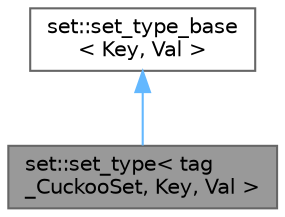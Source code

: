 digraph "set::set_type&lt; tag_CuckooSet, Key, Val &gt;"
{
 // LATEX_PDF_SIZE
  bgcolor="transparent";
  edge [fontname=Helvetica,fontsize=10,labelfontname=Helvetica,labelfontsize=10];
  node [fontname=Helvetica,fontsize=10,shape=box,height=0.2,width=0.4];
  Node1 [id="Node000001",label="set::set_type\< tag\l_CuckooSet, Key, Val \>",height=0.2,width=0.4,color="gray40", fillcolor="grey60", style="filled", fontcolor="black",tooltip=" "];
  Node2 -> Node1 [id="edge1_Node000001_Node000002",dir="back",color="steelblue1",style="solid",tooltip=" "];
  Node2 [id="Node000002",label="set::set_type_base\l\< Key, Val \>",height=0.2,width=0.4,color="gray40", fillcolor="white", style="filled",URL="$structset_1_1set__type__base.html",tooltip=" "];
}
